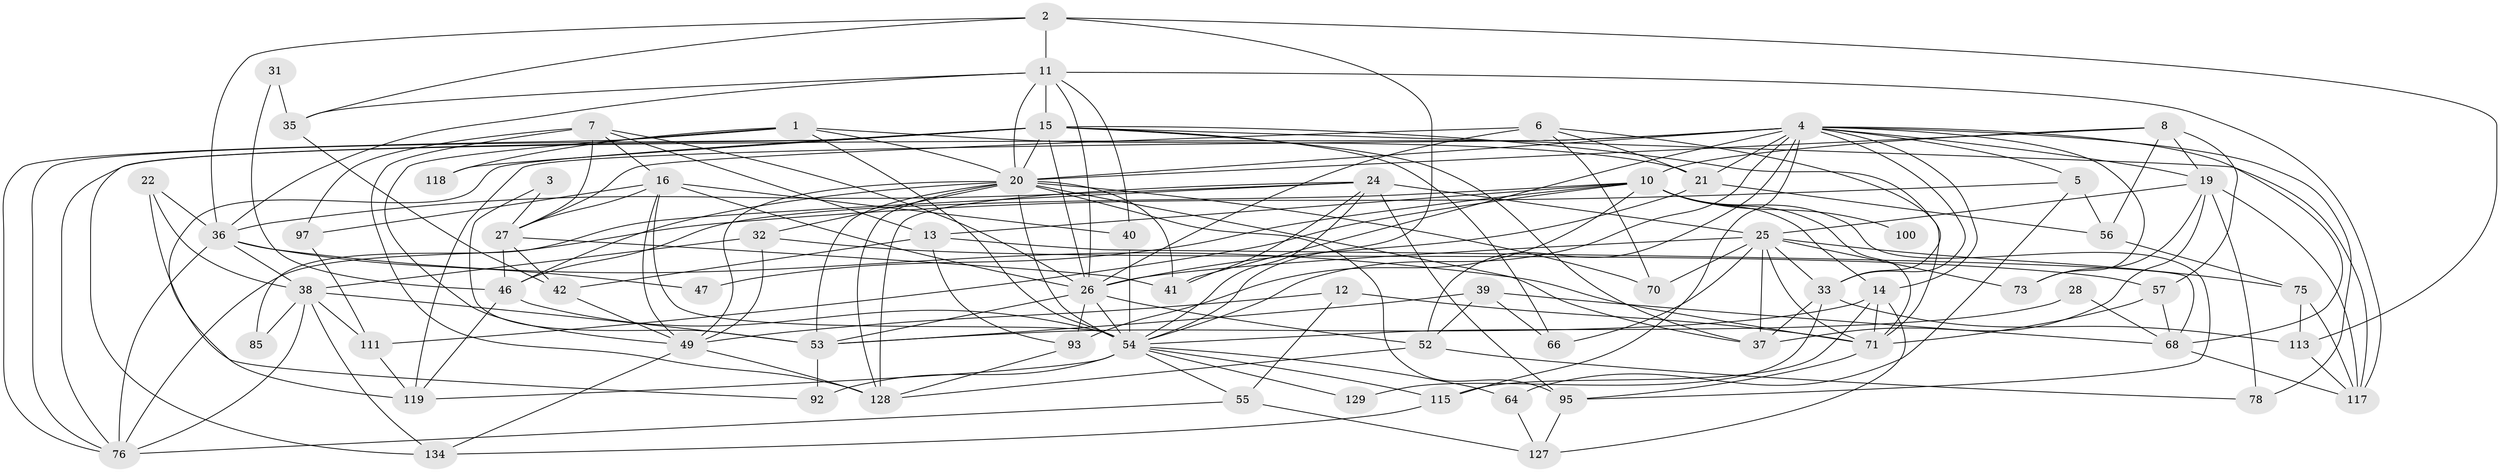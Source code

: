 // original degree distribution, {4: 0.2898550724637681, 2: 0.09420289855072464, 7: 0.021739130434782608, 3: 0.32608695652173914, 5: 0.15942028985507245, 6: 0.08695652173913043, 8: 0.007246376811594203, 10: 0.014492753623188406}
// Generated by graph-tools (version 1.1) at 2025/15/03/09/25 04:15:01]
// undirected, 69 vertices, 186 edges
graph export_dot {
graph [start="1"]
  node [color=gray90,style=filled];
  1 [super="+17"];
  2 [super="+131+86"];
  3;
  4 [super="+59+9+81+44+109"];
  5;
  6 [super="+60"];
  7 [super="+50"];
  8;
  10 [super="+91+105+61"];
  11 [super="+48+69"];
  12;
  13 [super="+96"];
  14 [super="+122+136"];
  15 [super="+43+110+51+98"];
  16 [super="+18"];
  19 [super="+114+29"];
  20 [super="+23+90"];
  21;
  22;
  24 [super="+99"];
  25 [super="+83+30"];
  26 [super="+34+58+45"];
  27 [super="+133+126"];
  28;
  31;
  32;
  33;
  35;
  36 [super="+120"];
  37;
  38 [super="+63"];
  39 [super="+77"];
  40;
  41 [super="+132"];
  42 [super="+74+62"];
  46 [super="+87"];
  47;
  49 [super="+108"];
  52;
  53 [super="+84+80"];
  54 [super="+107+94+65"];
  55;
  56;
  57;
  64;
  66;
  68 [super="+112"];
  70;
  71 [super="+103+79"];
  73;
  75;
  76 [super="+101"];
  78;
  85;
  92;
  93;
  95;
  97;
  100;
  111 [super="+135"];
  113;
  115;
  117;
  118;
  119 [super="+124"];
  127;
  128;
  129;
  134;
  1 -- 21;
  1 -- 20;
  1 -- 118;
  1 -- 54;
  1 -- 76;
  1 -- 49;
  2 -- 113;
  2 -- 54;
  2 -- 35;
  2 -- 11;
  2 -- 36;
  3 -- 53;
  3 -- 27;
  4 -- 14;
  4 -- 76;
  4 -- 52;
  4 -- 119;
  4 -- 73;
  4 -- 78;
  4 -- 115;
  4 -- 33;
  4 -- 21;
  4 -- 5;
  4 -- 19;
  4 -- 20 [weight=3];
  4 -- 54;
  4 -- 41;
  4 -- 68;
  5 -- 56;
  5 -- 64;
  5 -- 76;
  6 -- 70;
  6 -- 33;
  6 -- 21;
  6 -- 27;
  6 -- 26 [weight=2];
  7 -- 128;
  7 -- 27 [weight=2];
  7 -- 16;
  7 -- 97;
  7 -- 26;
  7 -- 13;
  8 -- 57;
  8 -- 56;
  8 -- 10;
  8 -- 19;
  8 -- 20;
  10 -- 100 [weight=2];
  10 -- 71;
  10 -- 13;
  10 -- 46;
  10 -- 47;
  10 -- 111;
  10 -- 95;
  10 -- 93 [weight=2];
  10 -- 14;
  11 -- 117;
  11 -- 35;
  11 -- 36;
  11 -- 40;
  11 -- 15 [weight=2];
  11 -- 20;
  11 -- 26;
  12 -- 55;
  12 -- 49;
  12 -- 71;
  13 -- 68;
  13 -- 93;
  13 -- 42;
  14 -- 115;
  14 -- 127;
  14 -- 53;
  14 -- 71;
  15 -- 66;
  15 -- 71 [weight=2];
  15 -- 119 [weight=2];
  15 -- 134;
  15 -- 76;
  15 -- 118;
  15 -- 20 [weight=2];
  15 -- 26 [weight=2];
  15 -- 117;
  15 -- 37;
  16 -- 40;
  16 -- 49;
  16 -- 54;
  16 -- 97;
  16 -- 27;
  16 -- 26;
  19 -- 37;
  19 -- 117;
  19 -- 25;
  19 -- 73;
  19 -- 78;
  20 -- 95;
  20 -- 128;
  20 -- 32;
  20 -- 37;
  20 -- 70;
  20 -- 41;
  20 -- 54;
  20 -- 49;
  20 -- 46;
  20 -- 53;
  21 -- 56;
  21 -- 26;
  22 -- 92;
  22 -- 38;
  22 -- 36;
  24 -- 128;
  24 -- 95;
  24 -- 54;
  24 -- 41;
  24 -- 85;
  24 -- 25;
  24 -- 36;
  25 -- 73;
  25 -- 66;
  25 -- 75;
  25 -- 33;
  25 -- 37;
  25 -- 70;
  25 -- 71;
  25 -- 26;
  26 -- 93;
  26 -- 54 [weight=2];
  26 -- 52;
  26 -- 53;
  27 -- 42 [weight=2];
  27 -- 41;
  27 -- 46;
  28 -- 68;
  28 -- 54;
  31 -- 35;
  31 -- 46;
  32 -- 38;
  32 -- 57;
  32 -- 49;
  33 -- 37;
  33 -- 113;
  33 -- 129;
  35 -- 42;
  36 -- 71 [weight=2];
  36 -- 38;
  36 -- 76;
  36 -- 47;
  38 -- 53 [weight=2];
  38 -- 85;
  38 -- 134;
  38 -- 76;
  38 -- 111;
  39 -- 52;
  39 -- 66;
  39 -- 53;
  39 -- 68;
  40 -- 54;
  42 -- 49;
  46 -- 119;
  46 -- 54;
  49 -- 128;
  49 -- 134;
  52 -- 128;
  52 -- 78;
  53 -- 92;
  54 -- 115;
  54 -- 55;
  54 -- 64;
  54 -- 129;
  54 -- 92;
  54 -- 119 [weight=2];
  55 -- 127;
  55 -- 76;
  56 -- 75;
  57 -- 68;
  57 -- 71;
  64 -- 127;
  68 -- 117;
  71 -- 95;
  75 -- 113;
  75 -- 117;
  93 -- 128;
  95 -- 127;
  97 -- 111;
  111 -- 119;
  113 -- 117;
  115 -- 134;
}
